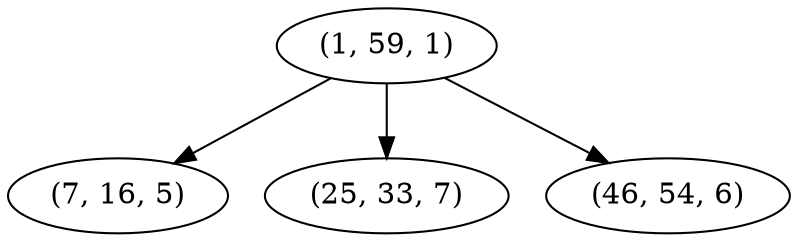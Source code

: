 digraph tree {
    "(1, 59, 1)";
    "(7, 16, 5)";
    "(25, 33, 7)";
    "(46, 54, 6)";
    "(1, 59, 1)" -> "(7, 16, 5)";
    "(1, 59, 1)" -> "(25, 33, 7)";
    "(1, 59, 1)" -> "(46, 54, 6)";
}
